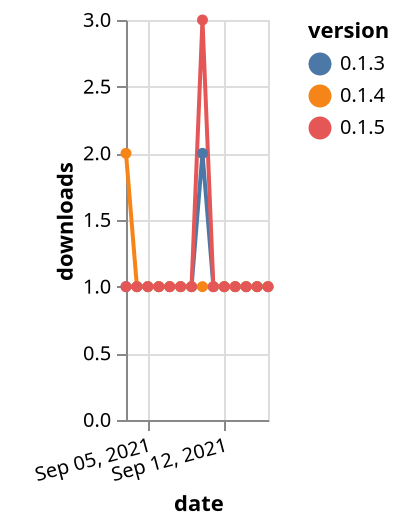 {"$schema": "https://vega.github.io/schema/vega-lite/v5.json", "description": "A simple bar chart with embedded data.", "data": {"values": [{"date": "2021-09-03", "total": 135, "delta": 1, "version": "0.1.3"}, {"date": "2021-09-04", "total": 136, "delta": 1, "version": "0.1.3"}, {"date": "2021-09-05", "total": 137, "delta": 1, "version": "0.1.3"}, {"date": "2021-09-06", "total": 138, "delta": 1, "version": "0.1.3"}, {"date": "2021-09-07", "total": 139, "delta": 1, "version": "0.1.3"}, {"date": "2021-09-08", "total": 140, "delta": 1, "version": "0.1.3"}, {"date": "2021-09-09", "total": 141, "delta": 1, "version": "0.1.3"}, {"date": "2021-09-10", "total": 143, "delta": 2, "version": "0.1.3"}, {"date": "2021-09-11", "total": 144, "delta": 1, "version": "0.1.3"}, {"date": "2021-09-12", "total": 145, "delta": 1, "version": "0.1.3"}, {"date": "2021-09-13", "total": 146, "delta": 1, "version": "0.1.3"}, {"date": "2021-09-14", "total": 147, "delta": 1, "version": "0.1.3"}, {"date": "2021-09-15", "total": 148, "delta": 1, "version": "0.1.3"}, {"date": "2021-09-16", "total": 149, "delta": 1, "version": "0.1.3"}, {"date": "2021-09-03", "total": 133, "delta": 2, "version": "0.1.4"}, {"date": "2021-09-04", "total": 134, "delta": 1, "version": "0.1.4"}, {"date": "2021-09-05", "total": 135, "delta": 1, "version": "0.1.4"}, {"date": "2021-09-06", "total": 136, "delta": 1, "version": "0.1.4"}, {"date": "2021-09-07", "total": 137, "delta": 1, "version": "0.1.4"}, {"date": "2021-09-08", "total": 138, "delta": 1, "version": "0.1.4"}, {"date": "2021-09-09", "total": 139, "delta": 1, "version": "0.1.4"}, {"date": "2021-09-10", "total": 140, "delta": 1, "version": "0.1.4"}, {"date": "2021-09-11", "total": 141, "delta": 1, "version": "0.1.4"}, {"date": "2021-09-12", "total": 142, "delta": 1, "version": "0.1.4"}, {"date": "2021-09-13", "total": 143, "delta": 1, "version": "0.1.4"}, {"date": "2021-09-14", "total": 144, "delta": 1, "version": "0.1.4"}, {"date": "2021-09-15", "total": 145, "delta": 1, "version": "0.1.4"}, {"date": "2021-09-16", "total": 146, "delta": 1, "version": "0.1.4"}, {"date": "2021-09-03", "total": 135, "delta": 1, "version": "0.1.5"}, {"date": "2021-09-04", "total": 136, "delta": 1, "version": "0.1.5"}, {"date": "2021-09-05", "total": 137, "delta": 1, "version": "0.1.5"}, {"date": "2021-09-06", "total": 138, "delta": 1, "version": "0.1.5"}, {"date": "2021-09-07", "total": 139, "delta": 1, "version": "0.1.5"}, {"date": "2021-09-08", "total": 140, "delta": 1, "version": "0.1.5"}, {"date": "2021-09-09", "total": 141, "delta": 1, "version": "0.1.5"}, {"date": "2021-09-10", "total": 144, "delta": 3, "version": "0.1.5"}, {"date": "2021-09-11", "total": 145, "delta": 1, "version": "0.1.5"}, {"date": "2021-09-12", "total": 146, "delta": 1, "version": "0.1.5"}, {"date": "2021-09-13", "total": 147, "delta": 1, "version": "0.1.5"}, {"date": "2021-09-14", "total": 148, "delta": 1, "version": "0.1.5"}, {"date": "2021-09-15", "total": 149, "delta": 1, "version": "0.1.5"}, {"date": "2021-09-16", "total": 150, "delta": 1, "version": "0.1.5"}]}, "width": "container", "mark": {"type": "line", "point": {"filled": true}}, "encoding": {"x": {"field": "date", "type": "temporal", "timeUnit": "yearmonthdate", "title": "date", "axis": {"labelAngle": -15}}, "y": {"field": "delta", "type": "quantitative", "title": "downloads"}, "color": {"field": "version", "type": "nominal"}, "tooltip": {"field": "delta"}}}